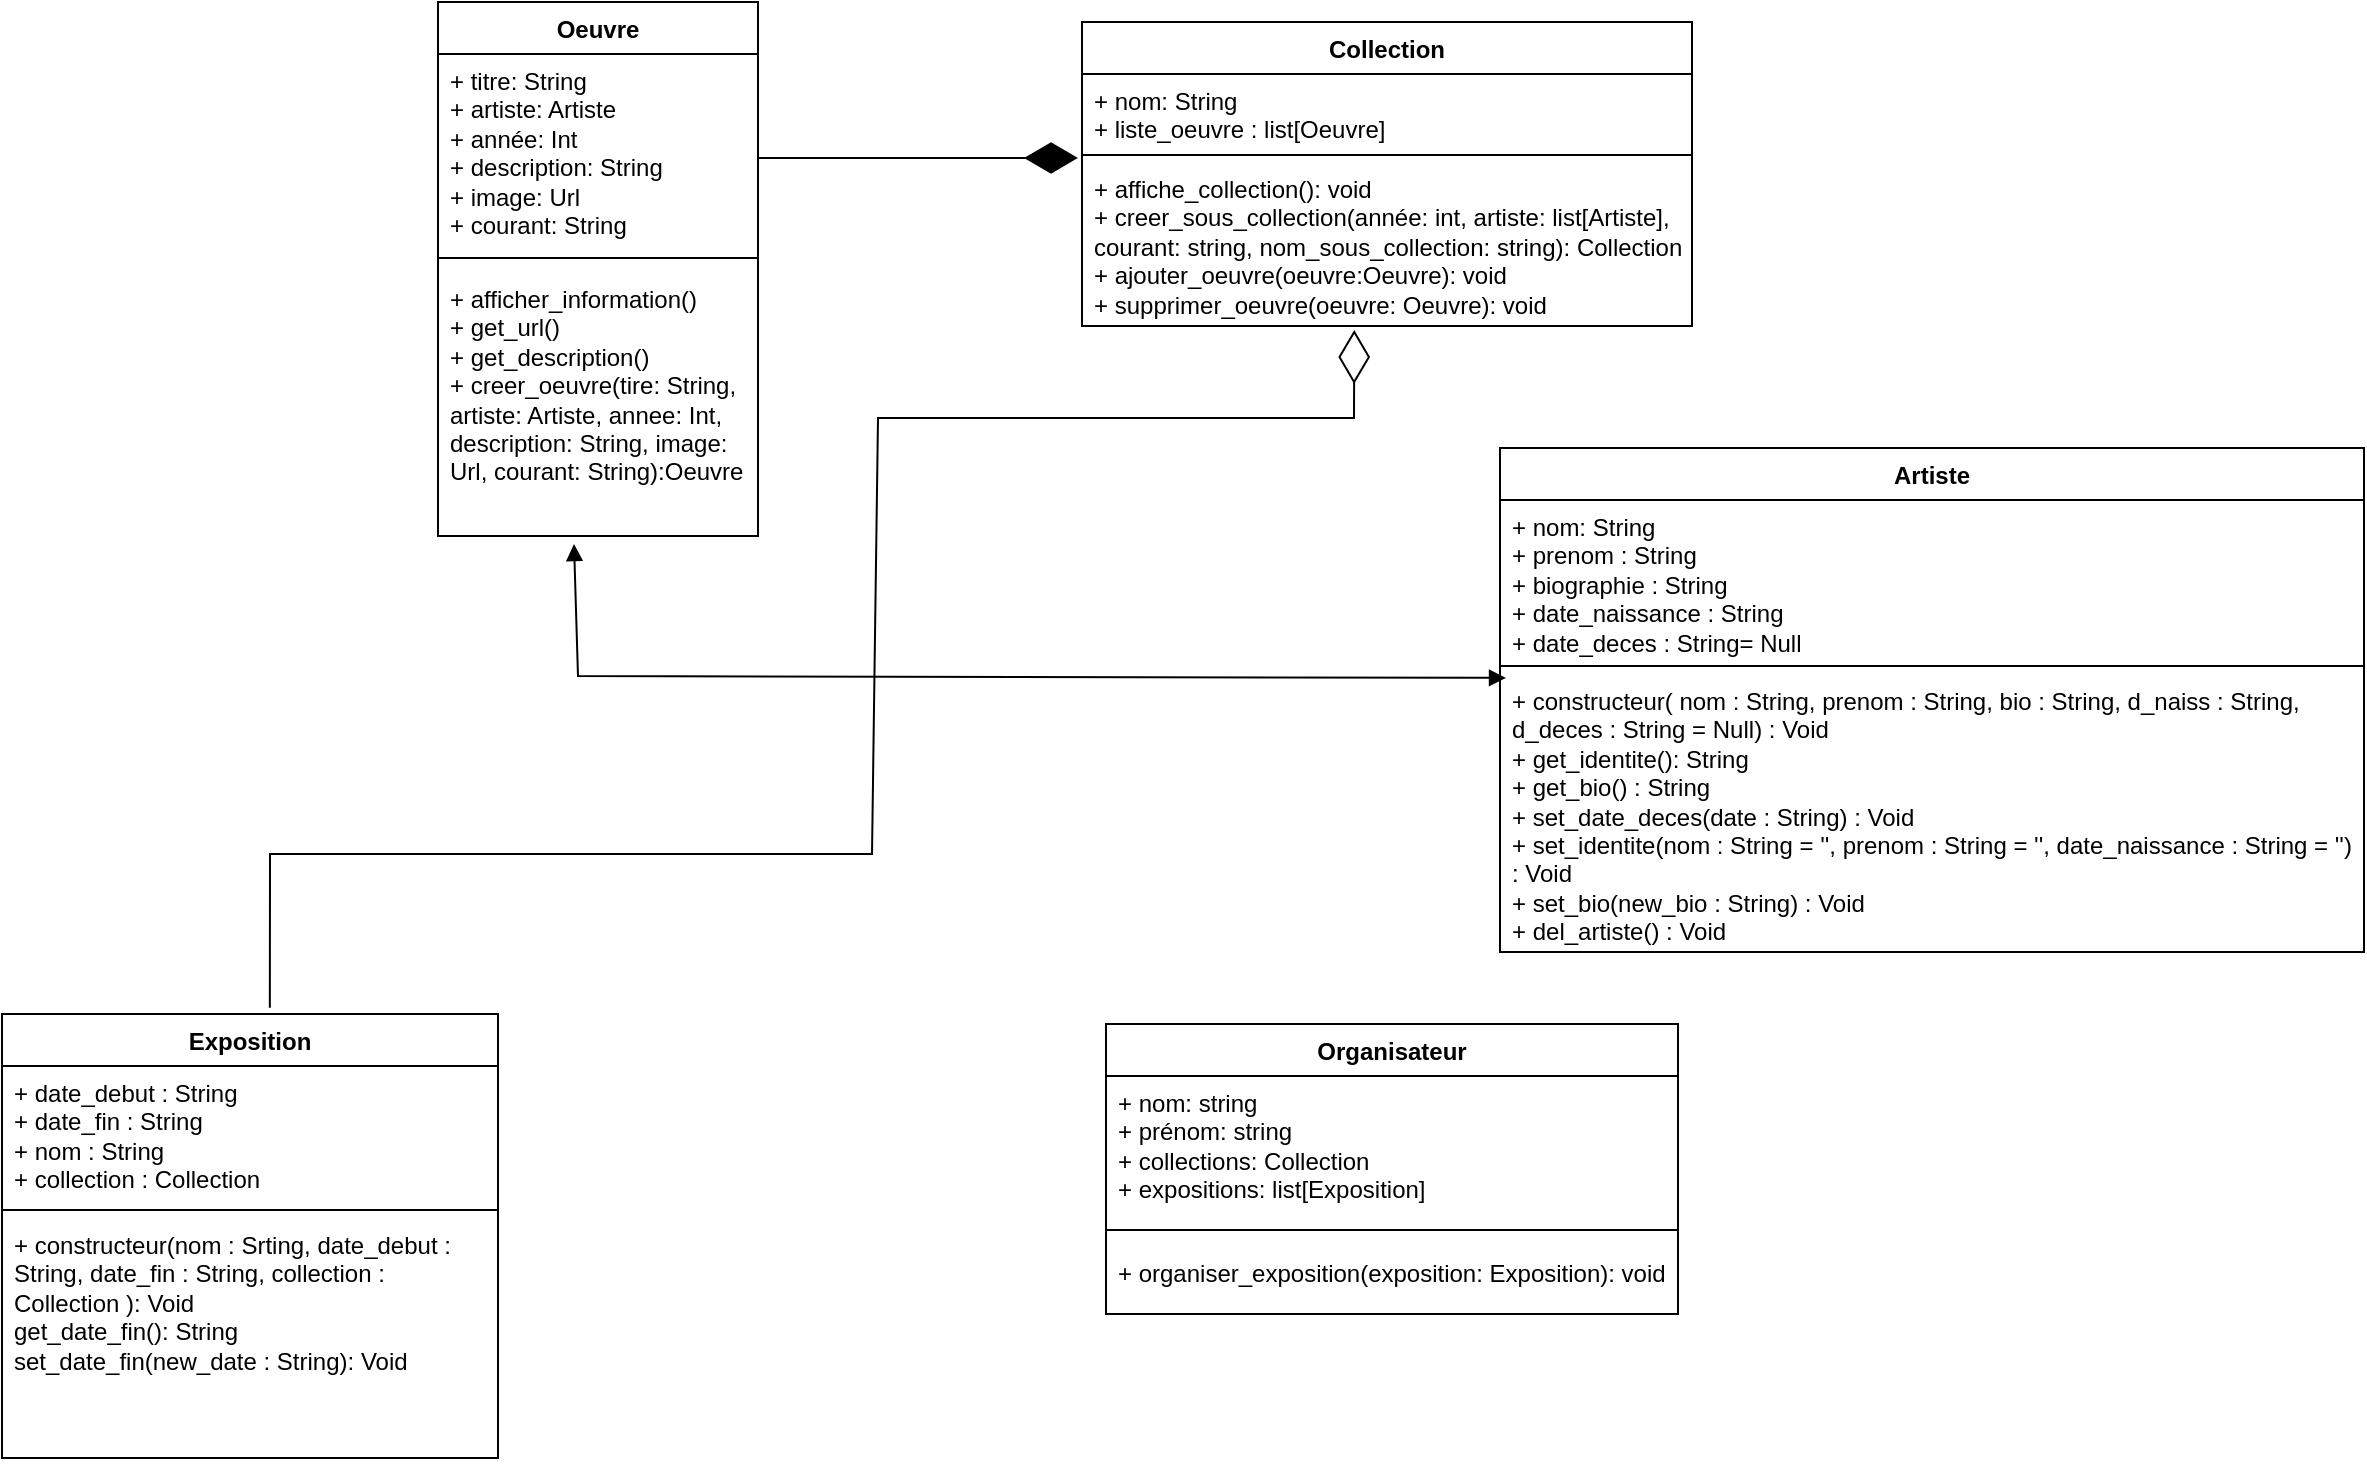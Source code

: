 <mxfile version="24.8.2">
  <diagram id="C5RBs43oDa-KdzZeNtuy" name="Page-1">
    <mxGraphModel dx="2087" dy="908" grid="0" gridSize="10" guides="1" tooltips="1" connect="1" arrows="1" fold="1" page="0" pageScale="1" pageWidth="827" pageHeight="1169" math="0" shadow="0">
      <root>
        <mxCell id="WIyWlLk6GJQsqaUBKTNV-0" />
        <mxCell id="WIyWlLk6GJQsqaUBKTNV-1" parent="WIyWlLk6GJQsqaUBKTNV-0" />
        <mxCell id="evRFQ8Dqrcnhtjwd-w8t-0" value="Oeuvre" style="swimlane;fontStyle=1;align=center;verticalAlign=top;childLayout=stackLayout;horizontal=1;startSize=26;horizontalStack=0;resizeParent=1;resizeParentMax=0;resizeLast=0;collapsible=1;marginBottom=0;whiteSpace=wrap;html=1;" parent="WIyWlLk6GJQsqaUBKTNV-1" vertex="1">
          <mxGeometry x="141" y="24" width="160" height="267" as="geometry" />
        </mxCell>
        <mxCell id="evRFQ8Dqrcnhtjwd-w8t-1" value="&lt;span style=&quot;text-wrap-mode: nowrap;&quot;&gt;+ titre: String&lt;/span&gt;&lt;br style=&quot;padding: 0px; margin: 0px; text-wrap-mode: nowrap;&quot;&gt;&lt;span style=&quot;text-wrap-mode: nowrap;&quot;&gt;+ artiste: Artiste&lt;/span&gt;&lt;br style=&quot;padding: 0px; margin: 0px; text-wrap-mode: nowrap;&quot;&gt;&lt;span style=&quot;text-wrap-mode: nowrap;&quot;&gt;+ année: Int&lt;/span&gt;&lt;br style=&quot;padding: 0px; margin: 0px; text-wrap-mode: nowrap;&quot;&gt;&lt;span style=&quot;text-wrap-mode: nowrap;&quot;&gt;+ description: String&lt;/span&gt;&lt;br style=&quot;padding: 0px; margin: 0px; text-wrap-mode: nowrap;&quot;&gt;&lt;span style=&quot;text-wrap-mode: nowrap;&quot;&gt;+ image: Url&lt;/span&gt;&lt;div&gt;&lt;span style=&quot;text-wrap-mode: nowrap;&quot;&gt;+ courant: String&lt;/span&gt;&lt;/div&gt;&lt;div&gt;&lt;span style=&quot;text-wrap-mode: nowrap;&quot;&gt;&lt;br&gt;&lt;/span&gt;&lt;/div&gt;" style="text;strokeColor=none;fillColor=none;align=left;verticalAlign=top;spacingLeft=4;spacingRight=4;overflow=hidden;rotatable=0;points=[[0,0.5],[1,0.5]];portConstraint=eastwest;whiteSpace=wrap;html=1;" parent="evRFQ8Dqrcnhtjwd-w8t-0" vertex="1">
          <mxGeometry y="26" width="160" height="95" as="geometry" />
        </mxCell>
        <mxCell id="evRFQ8Dqrcnhtjwd-w8t-2" value="" style="line;strokeWidth=1;fillColor=none;align=left;verticalAlign=middle;spacingTop=-1;spacingLeft=3;spacingRight=3;rotatable=0;labelPosition=right;points=[];portConstraint=eastwest;strokeColor=inherit;" parent="evRFQ8Dqrcnhtjwd-w8t-0" vertex="1">
          <mxGeometry y="121" width="160" height="14" as="geometry" />
        </mxCell>
        <mxCell id="evRFQ8Dqrcnhtjwd-w8t-3" value="+ afficher_information()&lt;div&gt;+ get_url()&lt;/div&gt;&lt;div&gt;+&amp;nbsp;&lt;span style=&quot;background-color: initial;&quot;&gt;get_description()&lt;/span&gt;&lt;/div&gt;&lt;div&gt;&lt;span style=&quot;background-color: initial;&quot;&gt;+ creer_oeuvre(tire: String, artiste: Artiste, annee: Int, description: String, image: Url, courant: String):Oeuvre&lt;/span&gt;&lt;/div&gt;" style="text;strokeColor=none;fillColor=none;align=left;verticalAlign=top;spacingLeft=4;spacingRight=4;overflow=hidden;rotatable=0;points=[[0,0.5],[1,0.5]];portConstraint=eastwest;whiteSpace=wrap;html=1;" parent="evRFQ8Dqrcnhtjwd-w8t-0" vertex="1">
          <mxGeometry y="135" width="160" height="132" as="geometry" />
        </mxCell>
        <mxCell id="I2Vo8YAyR-l4Du6Dh9Zq-0" value="Artiste" style="swimlane;fontStyle=1;align=center;verticalAlign=top;childLayout=stackLayout;horizontal=1;startSize=26;horizontalStack=0;resizeParent=1;resizeParentMax=0;resizeLast=0;collapsible=1;marginBottom=0;whiteSpace=wrap;html=1;" parent="WIyWlLk6GJQsqaUBKTNV-1" vertex="1">
          <mxGeometry x="672" y="247" width="432" height="252" as="geometry" />
        </mxCell>
        <mxCell id="I2Vo8YAyR-l4Du6Dh9Zq-1" value="&lt;div&gt;+ nom: String&lt;/div&gt;&lt;div&gt;+ prenom : String&lt;/div&gt;&lt;div&gt;+ biographie : String&lt;/div&gt;&lt;div&gt;+ date_naissance : String&lt;/div&gt;&lt;div&gt;+ date_deces : String= Null&lt;br&gt;&lt;/div&gt;&lt;div&gt;&lt;br&gt;&lt;/div&gt;" style="text;strokeColor=none;fillColor=none;align=left;verticalAlign=top;spacingLeft=4;spacingRight=4;overflow=hidden;rotatable=0;points=[[0,0.5],[1,0.5]];portConstraint=eastwest;whiteSpace=wrap;html=1;" parent="I2Vo8YAyR-l4Du6Dh9Zq-0" vertex="1">
          <mxGeometry y="26" width="432" height="79" as="geometry" />
        </mxCell>
        <mxCell id="I2Vo8YAyR-l4Du6Dh9Zq-2" value="" style="line;strokeWidth=1;fillColor=none;align=left;verticalAlign=middle;spacingTop=-1;spacingLeft=3;spacingRight=3;rotatable=0;labelPosition=right;points=[];portConstraint=eastwest;strokeColor=inherit;" parent="I2Vo8YAyR-l4Du6Dh9Zq-0" vertex="1">
          <mxGeometry y="105" width="432" height="8" as="geometry" />
        </mxCell>
        <mxCell id="I2Vo8YAyR-l4Du6Dh9Zq-3" value="&lt;div&gt;+ constructeur( nom : String, prenom : String, bio : String, d_naiss : String, d_deces : String = Null) : Void&lt;br&gt;&lt;/div&gt;&lt;div&gt;+ get_identite(): String&lt;/div&gt;&lt;div&gt;+ get_bio() : String&lt;/div&gt;&lt;div&gt;+ set_date_deces(date : String) : Void&lt;/div&gt;&lt;div&gt;+ set_identite(nom : String = &#39;&#39;, prenom : String = &#39;&#39;, date_naissance : String = &#39;&#39;) : Void&lt;/div&gt;&lt;div&gt;+ set_bio(new_bio : String) : Void&lt;/div&gt;&lt;div&gt;+ del_artiste() : Void&lt;br&gt;&lt;/div&gt;&lt;div&gt;&amp;nbsp;&lt;br&gt;&lt;/div&gt;" style="text;strokeColor=none;fillColor=none;align=left;verticalAlign=top;spacingLeft=4;spacingRight=4;overflow=hidden;rotatable=0;points=[[0,0.5],[1,0.5]];portConstraint=eastwest;whiteSpace=wrap;html=1;" parent="I2Vo8YAyR-l4Du6Dh9Zq-0" vertex="1">
          <mxGeometry y="113" width="432" height="139" as="geometry" />
        </mxCell>
        <mxCell id="evRFQ8Dqrcnhtjwd-w8t-5" value="Collection" style="swimlane;fontStyle=1;align=center;verticalAlign=top;childLayout=stackLayout;horizontal=1;startSize=26;horizontalStack=0;resizeParent=1;resizeParentMax=0;resizeLast=0;collapsible=1;marginBottom=0;whiteSpace=wrap;html=1;" parent="WIyWlLk6GJQsqaUBKTNV-1" vertex="1">
          <mxGeometry x="463" y="34" width="305" height="152" as="geometry" />
        </mxCell>
        <mxCell id="evRFQ8Dqrcnhtjwd-w8t-6" value="+ nom: String&lt;div&gt;&lt;div&gt;+ liste_oeuvre : list[Oeuvre]&lt;/div&gt;&lt;/div&gt;" style="text;strokeColor=none;fillColor=none;align=left;verticalAlign=top;spacingLeft=4;spacingRight=4;overflow=hidden;rotatable=0;points=[[0,0.5],[1,0.5]];portConstraint=eastwest;whiteSpace=wrap;html=1;" parent="evRFQ8Dqrcnhtjwd-w8t-5" vertex="1">
          <mxGeometry y="26" width="305" height="37" as="geometry" />
        </mxCell>
        <mxCell id="evRFQ8Dqrcnhtjwd-w8t-7" value="" style="line;strokeWidth=1;fillColor=none;align=left;verticalAlign=middle;spacingTop=-1;spacingLeft=3;spacingRight=3;rotatable=0;labelPosition=right;points=[];portConstraint=eastwest;strokeColor=inherit;" parent="evRFQ8Dqrcnhtjwd-w8t-5" vertex="1">
          <mxGeometry y="63" width="305" height="7" as="geometry" />
        </mxCell>
        <mxCell id="evRFQ8Dqrcnhtjwd-w8t-8" value="+ affiche_collection(): void&lt;div&gt;+ creer_sous_collection(année: int, artiste: list[Artiste], courant: string, nom_sous_collection: string): Collection&lt;/div&gt;&lt;div&gt;+ ajouter_oeuvre(oeuvre:Oeuvre): void&lt;/div&gt;&lt;div&gt;+ supprimer_oeuvre(oeuvre: Oeuvre): void&lt;/div&gt;" style="text;strokeColor=none;fillColor=none;align=left;verticalAlign=top;spacingLeft=4;spacingRight=4;overflow=hidden;rotatable=0;points=[[0,0.5],[1,0.5]];portConstraint=eastwest;whiteSpace=wrap;html=1;" parent="evRFQ8Dqrcnhtjwd-w8t-5" vertex="1">
          <mxGeometry y="70" width="305" height="82" as="geometry" />
        </mxCell>
        <mxCell id="evRFQ8Dqrcnhtjwd-w8t-9" value="" style="endArrow=diamondThin;endFill=1;endSize=24;html=1;rounded=0;" parent="WIyWlLk6GJQsqaUBKTNV-1" edge="1">
          <mxGeometry width="160" relative="1" as="geometry">
            <mxPoint x="301" y="102" as="sourcePoint" />
            <mxPoint x="461" y="102" as="targetPoint" />
          </mxGeometry>
        </mxCell>
        <mxCell id="I2Vo8YAyR-l4Du6Dh9Zq-4" value="Exposition" style="swimlane;fontStyle=1;align=center;verticalAlign=top;childLayout=stackLayout;horizontal=1;startSize=26;horizontalStack=0;resizeParent=1;resizeParentMax=0;resizeLast=0;collapsible=1;marginBottom=0;whiteSpace=wrap;html=1;" parent="WIyWlLk6GJQsqaUBKTNV-1" vertex="1">
          <mxGeometry x="-77" y="530" width="248" height="222" as="geometry" />
        </mxCell>
        <mxCell id="I2Vo8YAyR-l4Du6Dh9Zq-5" value="&lt;div&gt;+ date_debut : String&lt;/div&gt;&lt;div&gt;+ date_fin : String&lt;/div&gt;&lt;div&gt;+ nom : String&lt;/div&gt;&lt;div&gt;+ collection : Collection&lt;br&gt;&lt;/div&gt;" style="text;strokeColor=none;fillColor=none;align=left;verticalAlign=top;spacingLeft=4;spacingRight=4;overflow=hidden;rotatable=0;points=[[0,0.5],[1,0.5]];portConstraint=eastwest;whiteSpace=wrap;html=1;" parent="I2Vo8YAyR-l4Du6Dh9Zq-4" vertex="1">
          <mxGeometry y="26" width="248" height="68" as="geometry" />
        </mxCell>
        <mxCell id="I2Vo8YAyR-l4Du6Dh9Zq-6" value="" style="line;strokeWidth=1;fillColor=none;align=left;verticalAlign=middle;spacingTop=-1;spacingLeft=3;spacingRight=3;rotatable=0;labelPosition=right;points=[];portConstraint=eastwest;strokeColor=inherit;" parent="I2Vo8YAyR-l4Du6Dh9Zq-4" vertex="1">
          <mxGeometry y="94" width="248" height="8" as="geometry" />
        </mxCell>
        <mxCell id="I2Vo8YAyR-l4Du6Dh9Zq-7" value="&lt;div&gt;+ constructeur(nom : Srting, date_debut : String, date_fin : String, collection : Collection ): Void&lt;/div&gt;&lt;div&gt;get_date_fin(): String&lt;/div&gt;&lt;div&gt;set_date_fin(new_date : String): Void&lt;br&gt;&lt;/div&gt;&lt;div&gt;&lt;br&gt;&lt;/div&gt;&lt;div&gt;&lt;br&gt;&lt;/div&gt;" style="text;strokeColor=none;fillColor=none;align=left;verticalAlign=top;spacingLeft=4;spacingRight=4;overflow=hidden;rotatable=0;points=[[0,0.5],[1,0.5]];portConstraint=eastwest;whiteSpace=wrap;html=1;" parent="I2Vo8YAyR-l4Du6Dh9Zq-4" vertex="1">
          <mxGeometry y="102" width="248" height="120" as="geometry" />
        </mxCell>
        <mxCell id="oPv2lNs6lQToN5GE80Rn-0" value="Organisateur" style="swimlane;fontStyle=1;align=center;verticalAlign=top;childLayout=stackLayout;horizontal=1;startSize=26;horizontalStack=0;resizeParent=1;resizeParentMax=0;resizeLast=0;collapsible=1;marginBottom=0;whiteSpace=wrap;html=1;" parent="WIyWlLk6GJQsqaUBKTNV-1" vertex="1">
          <mxGeometry x="475" y="535" width="286" height="145" as="geometry" />
        </mxCell>
        <mxCell id="oPv2lNs6lQToN5GE80Rn-1" value="+ nom: string&lt;div&gt;+ prénom: string&lt;/div&gt;&lt;div&gt;+ collections: Collection&lt;/div&gt;&lt;div&gt;+ expositions: list[Exposition]&lt;/div&gt;" style="text;strokeColor=none;fillColor=none;align=left;verticalAlign=top;spacingLeft=4;spacingRight=4;overflow=hidden;rotatable=0;points=[[0,0.5],[1,0.5]];portConstraint=eastwest;whiteSpace=wrap;html=1;" parent="oPv2lNs6lQToN5GE80Rn-0" vertex="1">
          <mxGeometry y="26" width="286" height="69" as="geometry" />
        </mxCell>
        <mxCell id="oPv2lNs6lQToN5GE80Rn-2" value="" style="line;strokeWidth=1;fillColor=none;align=left;verticalAlign=middle;spacingTop=-1;spacingLeft=3;spacingRight=3;rotatable=0;labelPosition=right;points=[];portConstraint=eastwest;strokeColor=inherit;" parent="oPv2lNs6lQToN5GE80Rn-0" vertex="1">
          <mxGeometry y="95" width="286" height="16" as="geometry" />
        </mxCell>
        <mxCell id="oPv2lNs6lQToN5GE80Rn-3" value="+ organiser_exposition(exposition: Exposition): void" style="text;strokeColor=none;fillColor=none;align=left;verticalAlign=top;spacingLeft=4;spacingRight=4;overflow=hidden;rotatable=0;points=[[0,0.5],[1,0.5]];portConstraint=eastwest;whiteSpace=wrap;html=1;" parent="oPv2lNs6lQToN5GE80Rn-0" vertex="1">
          <mxGeometry y="111" width="286" height="34" as="geometry" />
        </mxCell>
        <mxCell id="I2Vo8YAyR-l4Du6Dh9Zq-8" value="" style="endArrow=diamondThin;endFill=0;endSize=24;html=1;rounded=0;exitX=0.54;exitY=-0.014;exitDx=0;exitDy=0;entryX=0.489;entryY=0.988;entryDx=0;entryDy=0;entryPerimeter=0;exitPerimeter=0;" parent="WIyWlLk6GJQsqaUBKTNV-1" source="I2Vo8YAyR-l4Du6Dh9Zq-4" edge="1">
          <mxGeometry width="160" relative="1" as="geometry">
            <mxPoint x="240" y="537.98" as="sourcePoint" />
            <mxPoint x="599.145" y="187.996" as="targetPoint" />
            <Array as="points">
              <mxPoint x="57" y="450" />
              <mxPoint x="358" y="450" />
              <mxPoint x="361" y="232" />
              <mxPoint x="599" y="232" />
            </Array>
          </mxGeometry>
        </mxCell>
        <mxCell id="I2Vo8YAyR-l4Du6Dh9Zq-9" value="" style="endArrow=block;startArrow=block;endFill=1;startFill=1;html=1;rounded=0;exitX=0.425;exitY=1.03;exitDx=0;exitDy=0;exitPerimeter=0;entryX=0.007;entryY=0.014;entryDx=0;entryDy=0;entryPerimeter=0;" parent="WIyWlLk6GJQsqaUBKTNV-1" source="evRFQ8Dqrcnhtjwd-w8t-3" target="I2Vo8YAyR-l4Du6Dh9Zq-3" edge="1">
          <mxGeometry width="160" relative="1" as="geometry">
            <mxPoint x="212" y="341" as="sourcePoint" />
            <mxPoint x="667" y="361" as="targetPoint" />
            <Array as="points">
              <mxPoint x="211" y="361" />
            </Array>
          </mxGeometry>
        </mxCell>
      </root>
    </mxGraphModel>
  </diagram>
</mxfile>
